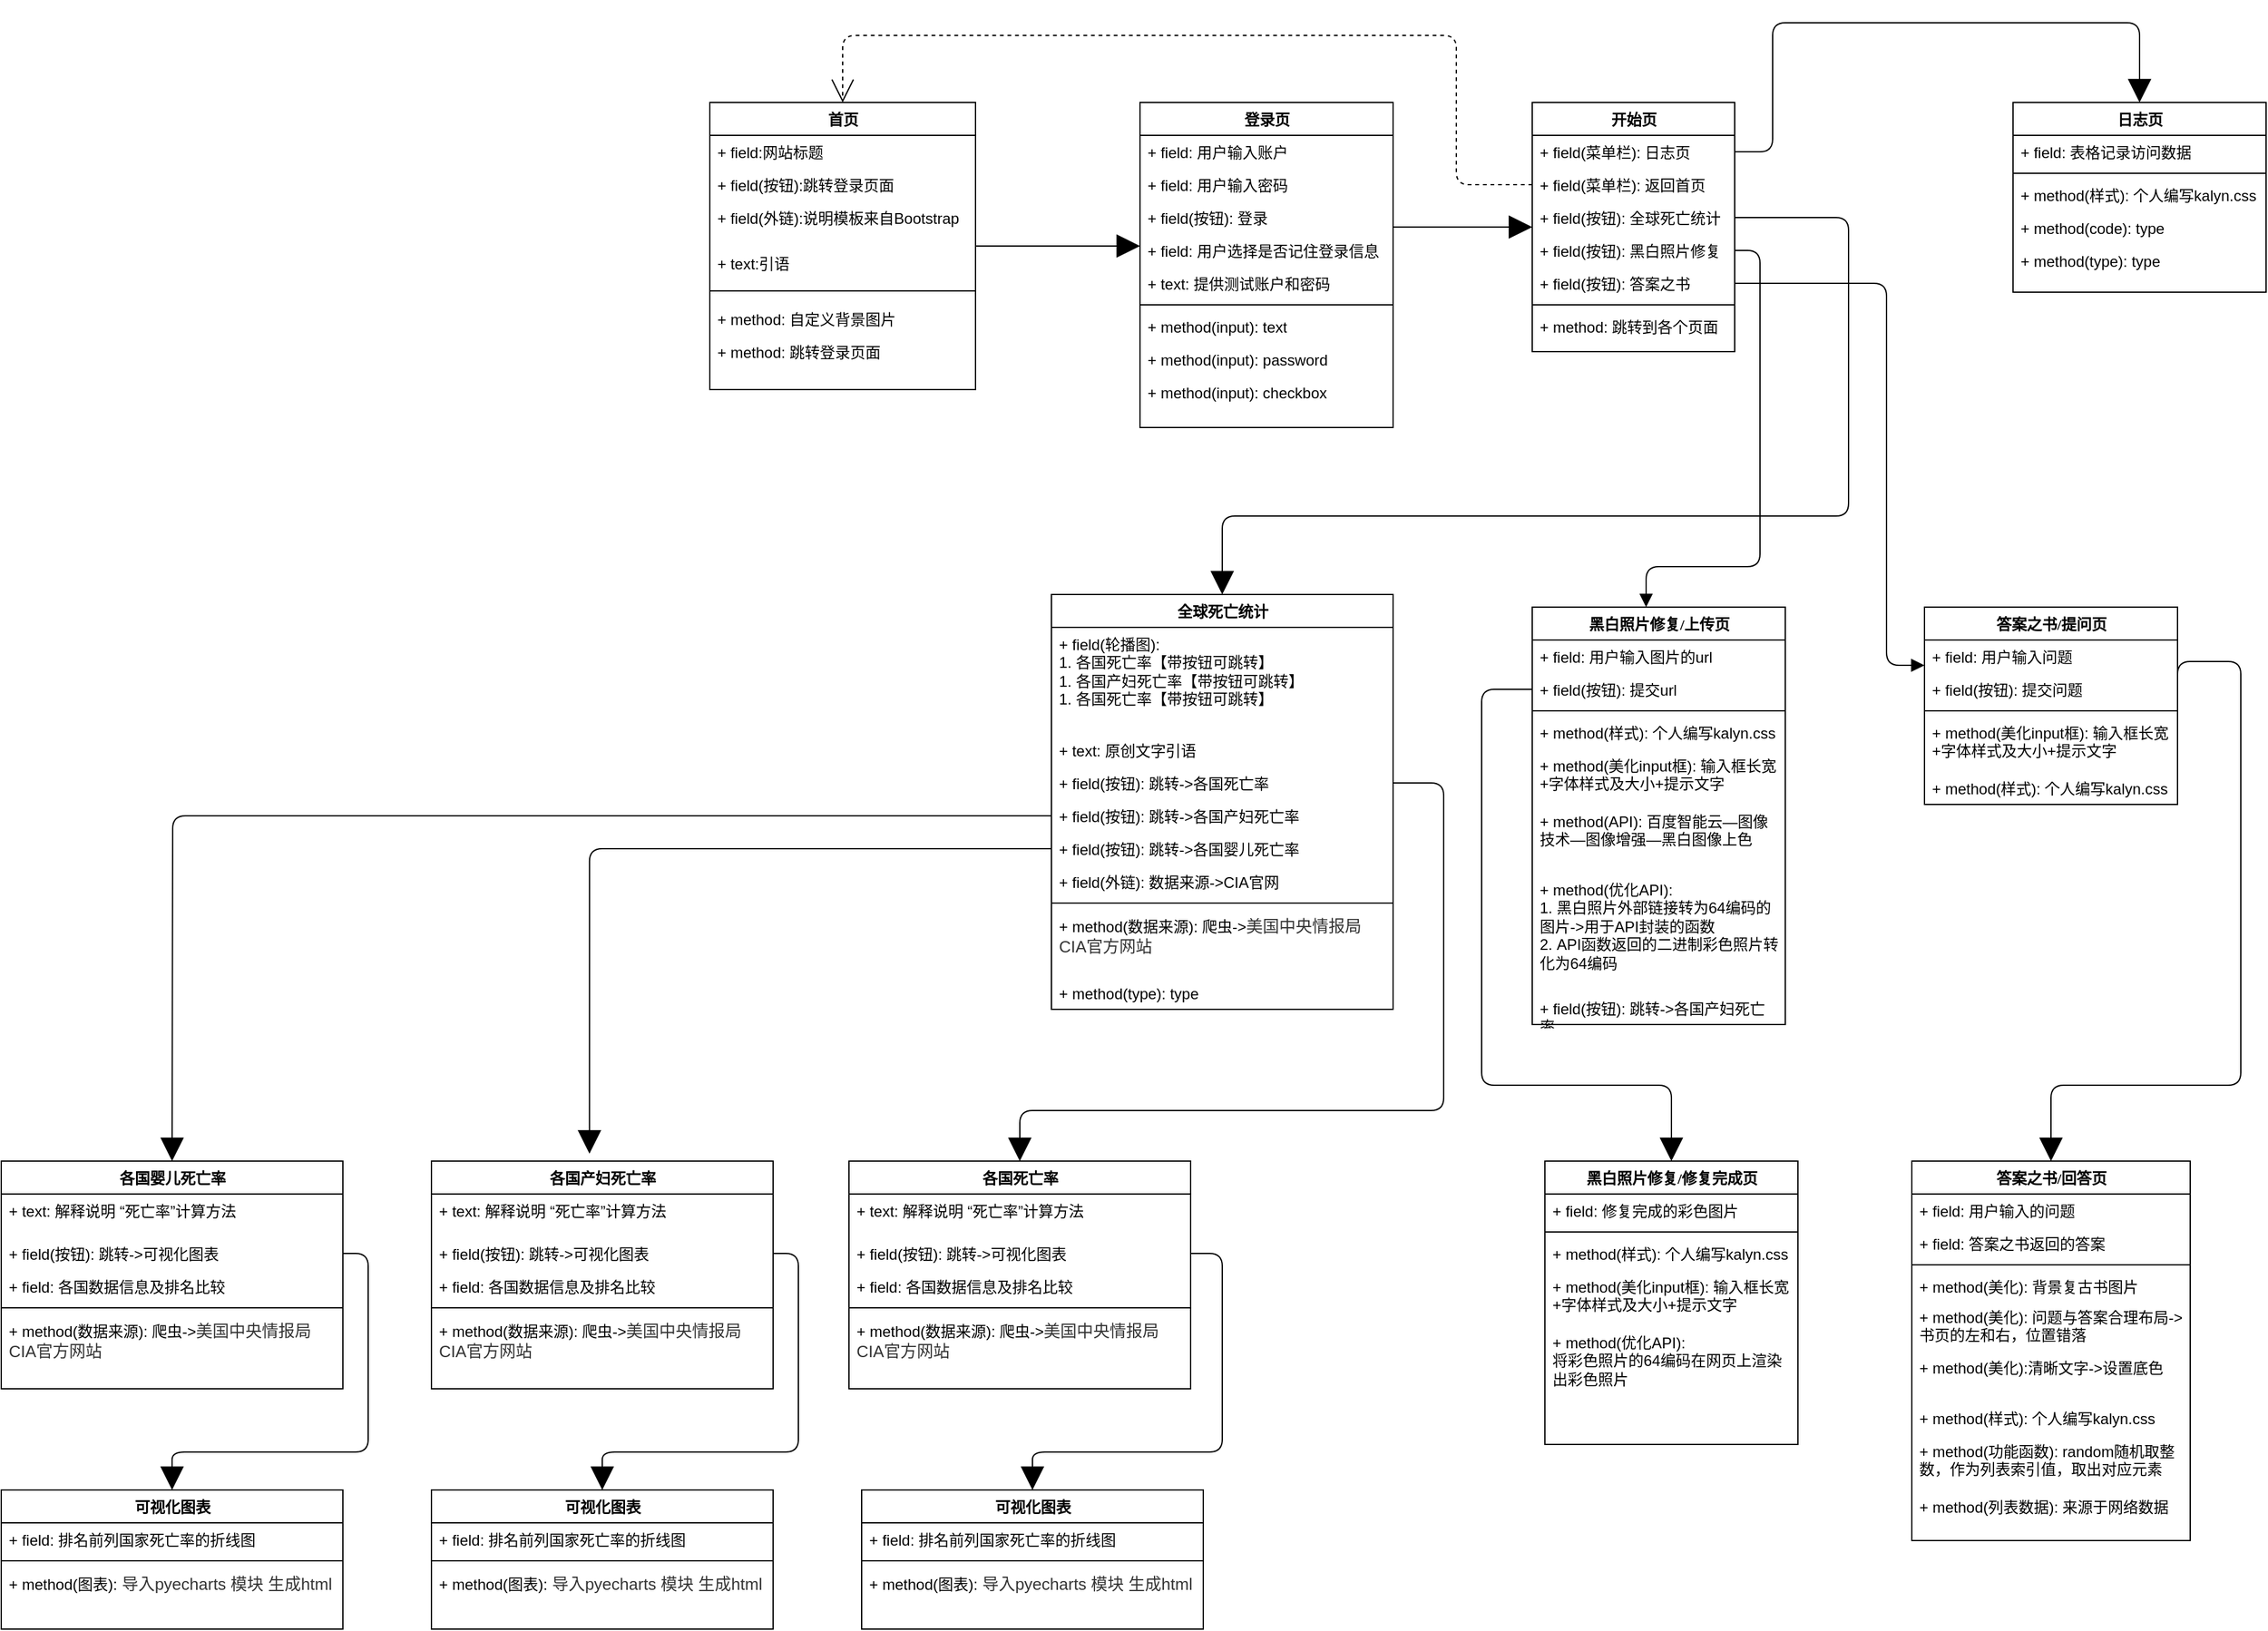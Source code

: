 <mxfile version="14.2.4" type="github">
  <diagram name="Page-1" id="9f46799a-70d6-7492-0946-bef42562c5a5">
    <mxGraphModel dx="2663" dy="762" grid="1" gridSize="10" guides="1" tooltips="1" connect="1" arrows="1" fold="1" page="1" pageScale="1" pageWidth="1100" pageHeight="850" background="#ffffff" math="0" shadow="0">
      <root>
        <mxCell id="0" />
        <mxCell id="1" parent="0" />
        <mxCell id="78961159f06e98e8-17" value="首页" style="swimlane;html=1;fontStyle=1;align=center;verticalAlign=top;childLayout=stackLayout;horizontal=1;startSize=26;horizontalStack=0;resizeParent=1;resizeLast=0;collapsible=1;marginBottom=0;swimlaneFillColor=#ffffff;rounded=0;shadow=0;comic=0;labelBackgroundColor=none;strokeWidth=1;fillColor=none;fontFamily=Verdana;fontSize=12" parent="1" vertex="1">
          <mxGeometry x="90" y="83" width="210" height="227" as="geometry">
            <mxRectangle x="90" y="83" width="60" height="26" as="alternateBounds" />
          </mxGeometry>
        </mxCell>
        <mxCell id="78961159f06e98e8-21" value="+ field:网站标题" style="text;html=1;strokeColor=none;fillColor=none;align=left;verticalAlign=top;spacingLeft=4;spacingRight=4;whiteSpace=wrap;overflow=hidden;rotatable=0;points=[[0,0.5],[1,0.5]];portConstraint=eastwest;" parent="78961159f06e98e8-17" vertex="1">
          <mxGeometry y="26" width="210" height="26" as="geometry" />
        </mxCell>
        <mxCell id="78961159f06e98e8-25" value="+ field(按钮):跳转登录页面" style="text;html=1;strokeColor=none;fillColor=none;align=left;verticalAlign=top;spacingLeft=4;spacingRight=4;whiteSpace=wrap;overflow=hidden;rotatable=0;points=[[0,0.5],[1,0.5]];portConstraint=eastwest;" parent="78961159f06e98e8-17" vertex="1">
          <mxGeometry y="52" width="210" height="26" as="geometry" />
        </mxCell>
        <mxCell id="WasqcAeqAVTy0zBTdF0t-1" value="+ field(外链):说明模板来自Bootstrap" style="text;html=1;strokeColor=none;fillColor=none;align=left;verticalAlign=top;spacingLeft=4;spacingRight=4;whiteSpace=wrap;overflow=hidden;rotatable=0;points=[[0,0.5],[1,0.5]];portConstraint=eastwest;" vertex="1" parent="78961159f06e98e8-17">
          <mxGeometry y="78" width="210" height="36" as="geometry" />
        </mxCell>
        <mxCell id="78961159f06e98e8-23" value="+ text:引语" style="text;html=1;strokeColor=none;fillColor=none;align=left;verticalAlign=top;spacingLeft=4;spacingRight=4;whiteSpace=wrap;overflow=hidden;rotatable=0;points=[[0,0.5],[1,0.5]];portConstraint=eastwest;" parent="78961159f06e98e8-17" vertex="1">
          <mxGeometry y="114" width="210" height="26" as="geometry" />
        </mxCell>
        <mxCell id="78961159f06e98e8-19" value="" style="line;html=1;strokeWidth=1;fillColor=none;align=left;verticalAlign=middle;spacingTop=-1;spacingLeft=3;spacingRight=3;rotatable=0;labelPosition=right;points=[];portConstraint=eastwest;" parent="78961159f06e98e8-17" vertex="1">
          <mxGeometry y="140" width="210" height="18" as="geometry" />
        </mxCell>
        <mxCell id="78961159f06e98e8-20" value="+ method: 自定义背景图片" style="text;html=1;strokeColor=none;fillColor=none;align=left;verticalAlign=top;spacingLeft=4;spacingRight=4;whiteSpace=wrap;overflow=hidden;rotatable=0;points=[[0,0.5],[1,0.5]];portConstraint=eastwest;" parent="78961159f06e98e8-17" vertex="1">
          <mxGeometry y="158" width="210" height="26" as="geometry" />
        </mxCell>
        <mxCell id="78961159f06e98e8-27" value="+ method: 跳转登录页面" style="text;html=1;strokeColor=none;fillColor=none;align=left;verticalAlign=top;spacingLeft=4;spacingRight=4;whiteSpace=wrap;overflow=hidden;rotatable=0;points=[[0,0.5],[1,0.5]];portConstraint=eastwest;" parent="78961159f06e98e8-17" vertex="1">
          <mxGeometry y="184" width="210" height="26" as="geometry" />
        </mxCell>
        <mxCell id="78961159f06e98e8-122" style="edgeStyle=elbowEdgeStyle;html=1;labelBackgroundColor=none;startFill=0;startSize=8;endArrow=block;endFill=1;endSize=16;fontFamily=Verdana;fontSize=12;elbow=vertical;" parent="1" source="78961159f06e98e8-30" target="78961159f06e98e8-43" edge="1">
          <mxGeometry relative="1" as="geometry" />
        </mxCell>
        <mxCell id="78961159f06e98e8-30" value="登录页" style="swimlane;html=1;fontStyle=1;align=center;verticalAlign=top;childLayout=stackLayout;horizontal=1;startSize=26;horizontalStack=0;resizeParent=1;resizeLast=0;collapsible=1;marginBottom=0;swimlaneFillColor=#ffffff;rounded=0;shadow=0;comic=0;labelBackgroundColor=none;strokeWidth=1;fillColor=none;fontFamily=Verdana;fontSize=12" parent="1" vertex="1">
          <mxGeometry x="430" y="83" width="200" height="257" as="geometry">
            <mxRectangle x="430" y="83" width="70" height="26" as="alternateBounds" />
          </mxGeometry>
        </mxCell>
        <mxCell id="78961159f06e98e8-31" value="+ field: 用户输入账户" style="text;html=1;strokeColor=none;fillColor=none;align=left;verticalAlign=top;spacingLeft=4;spacingRight=4;whiteSpace=wrap;overflow=hidden;rotatable=0;points=[[0,0.5],[1,0.5]];portConstraint=eastwest;" parent="78961159f06e98e8-30" vertex="1">
          <mxGeometry y="26" width="200" height="26" as="geometry" />
        </mxCell>
        <mxCell id="78961159f06e98e8-32" value="+ field: 用户输入密码" style="text;html=1;strokeColor=none;fillColor=none;align=left;verticalAlign=top;spacingLeft=4;spacingRight=4;whiteSpace=wrap;overflow=hidden;rotatable=0;points=[[0,0.5],[1,0.5]];portConstraint=eastwest;" parent="78961159f06e98e8-30" vertex="1">
          <mxGeometry y="52" width="200" height="26" as="geometry" />
        </mxCell>
        <mxCell id="78961159f06e98e8-34" value="+ field(按钮): 登录" style="text;html=1;strokeColor=none;fillColor=none;align=left;verticalAlign=top;spacingLeft=4;spacingRight=4;whiteSpace=wrap;overflow=hidden;rotatable=0;points=[[0,0.5],[1,0.5]];portConstraint=eastwest;" parent="78961159f06e98e8-30" vertex="1">
          <mxGeometry y="78" width="200" height="26" as="geometry" />
        </mxCell>
        <mxCell id="WasqcAeqAVTy0zBTdF0t-2" value="+ field: 用户选择是否记住登录信息" style="text;html=1;strokeColor=none;fillColor=none;align=left;verticalAlign=top;spacingLeft=4;spacingRight=4;whiteSpace=wrap;overflow=hidden;rotatable=0;points=[[0,0.5],[1,0.5]];portConstraint=eastwest;" vertex="1" parent="78961159f06e98e8-30">
          <mxGeometry y="104" width="200" height="26" as="geometry" />
        </mxCell>
        <mxCell id="78961159f06e98e8-33" value="+ text: 提供测试账户和密码" style="text;html=1;strokeColor=none;fillColor=none;align=left;verticalAlign=top;spacingLeft=4;spacingRight=4;whiteSpace=wrap;overflow=hidden;rotatable=0;points=[[0,0.5],[1,0.5]];portConstraint=eastwest;" parent="78961159f06e98e8-30" vertex="1">
          <mxGeometry y="130" width="200" height="26" as="geometry" />
        </mxCell>
        <mxCell id="78961159f06e98e8-38" value="" style="line;html=1;strokeWidth=1;fillColor=none;align=left;verticalAlign=middle;spacingTop=-1;spacingLeft=3;spacingRight=3;rotatable=0;labelPosition=right;points=[];portConstraint=eastwest;" parent="78961159f06e98e8-30" vertex="1">
          <mxGeometry y="156" width="200" height="8" as="geometry" />
        </mxCell>
        <mxCell id="78961159f06e98e8-39" value="+ method(input): text" style="text;html=1;strokeColor=none;fillColor=none;align=left;verticalAlign=top;spacingLeft=4;spacingRight=4;whiteSpace=wrap;overflow=hidden;rotatable=0;points=[[0,0.5],[1,0.5]];portConstraint=eastwest;" parent="78961159f06e98e8-30" vertex="1">
          <mxGeometry y="164" width="200" height="26" as="geometry" />
        </mxCell>
        <mxCell id="78961159f06e98e8-40" value="+ method(input): password" style="text;html=1;strokeColor=none;fillColor=none;align=left;verticalAlign=top;spacingLeft=4;spacingRight=4;whiteSpace=wrap;overflow=hidden;rotatable=0;points=[[0,0.5],[1,0.5]];portConstraint=eastwest;" parent="78961159f06e98e8-30" vertex="1">
          <mxGeometry y="190" width="200" height="26" as="geometry" />
        </mxCell>
        <mxCell id="78961159f06e98e8-42" value="+ method(input): checkbox" style="text;html=1;strokeColor=none;fillColor=none;align=left;verticalAlign=top;spacingLeft=4;spacingRight=4;whiteSpace=wrap;overflow=hidden;rotatable=0;points=[[0,0.5],[1,0.5]];portConstraint=eastwest;" parent="78961159f06e98e8-30" vertex="1">
          <mxGeometry y="216" width="200" height="26" as="geometry" />
        </mxCell>
        <mxCell id="78961159f06e98e8-43" value="开始页" style="swimlane;html=1;fontStyle=1;align=center;verticalAlign=top;childLayout=stackLayout;horizontal=1;startSize=26;horizontalStack=0;resizeParent=1;resizeLast=0;collapsible=1;marginBottom=0;swimlaneFillColor=#ffffff;rounded=0;shadow=0;comic=0;labelBackgroundColor=none;strokeWidth=1;fillColor=none;fontFamily=Verdana;fontSize=12" parent="1" vertex="1">
          <mxGeometry x="740" y="83" width="160" height="197" as="geometry" />
        </mxCell>
        <mxCell id="78961159f06e98e8-44" value="+ field(菜单栏): 日志页" style="text;html=1;strokeColor=none;fillColor=none;align=left;verticalAlign=top;spacingLeft=4;spacingRight=4;whiteSpace=wrap;overflow=hidden;rotatable=0;points=[[0,0.5],[1,0.5]];portConstraint=eastwest;" parent="78961159f06e98e8-43" vertex="1">
          <mxGeometry y="26" width="160" height="26" as="geometry" />
        </mxCell>
        <mxCell id="78961159f06e98e8-45" value="+ field(菜单栏): 返回首页" style="text;html=1;strokeColor=none;fillColor=none;align=left;verticalAlign=top;spacingLeft=4;spacingRight=4;whiteSpace=wrap;overflow=hidden;rotatable=0;points=[[0,0.5],[1,0.5]];portConstraint=eastwest;" parent="78961159f06e98e8-43" vertex="1">
          <mxGeometry y="52" width="160" height="26" as="geometry" />
        </mxCell>
        <mxCell id="78961159f06e98e8-49" value="+ field(按钮): 全球死亡统计&amp;nbsp;" style="text;html=1;strokeColor=none;fillColor=none;align=left;verticalAlign=top;spacingLeft=4;spacingRight=4;whiteSpace=wrap;overflow=hidden;rotatable=0;points=[[0,0.5],[1,0.5]];portConstraint=eastwest;" parent="78961159f06e98e8-43" vertex="1">
          <mxGeometry y="78" width="160" height="26" as="geometry" />
        </mxCell>
        <mxCell id="78961159f06e98e8-50" value="+ field(按钮): 黑白照片修复" style="text;html=1;strokeColor=none;fillColor=none;align=left;verticalAlign=top;spacingLeft=4;spacingRight=4;whiteSpace=wrap;overflow=hidden;rotatable=0;points=[[0,0.5],[1,0.5]];portConstraint=eastwest;" parent="78961159f06e98e8-43" vertex="1">
          <mxGeometry y="104" width="160" height="26" as="geometry" />
        </mxCell>
        <mxCell id="WasqcAeqAVTy0zBTdF0t-3" value="+ field(按钮): 答案之书" style="text;html=1;strokeColor=none;fillColor=none;align=left;verticalAlign=top;spacingLeft=4;spacingRight=4;whiteSpace=wrap;overflow=hidden;rotatable=0;points=[[0,0.5],[1,0.5]];portConstraint=eastwest;" vertex="1" parent="78961159f06e98e8-43">
          <mxGeometry y="130" width="160" height="26" as="geometry" />
        </mxCell>
        <mxCell id="78961159f06e98e8-51" value="" style="line;html=1;strokeWidth=1;fillColor=none;align=left;verticalAlign=middle;spacingTop=-1;spacingLeft=3;spacingRight=3;rotatable=0;labelPosition=right;points=[];portConstraint=eastwest;" parent="78961159f06e98e8-43" vertex="1">
          <mxGeometry y="156" width="160" height="8" as="geometry" />
        </mxCell>
        <mxCell id="78961159f06e98e8-52" value="+ method: 跳转到各个页面" style="text;html=1;strokeColor=none;fillColor=none;align=left;verticalAlign=top;spacingLeft=4;spacingRight=4;whiteSpace=wrap;overflow=hidden;rotatable=0;points=[[0,0.5],[1,0.5]];portConstraint=eastwest;" parent="78961159f06e98e8-43" vertex="1">
          <mxGeometry y="164" width="160" height="26" as="geometry" />
        </mxCell>
        <mxCell id="78961159f06e98e8-82" value="全球死亡统计" style="swimlane;html=1;fontStyle=1;align=center;verticalAlign=top;childLayout=stackLayout;horizontal=1;startSize=26;horizontalStack=0;resizeParent=1;resizeLast=0;collapsible=1;marginBottom=0;swimlaneFillColor=#ffffff;rounded=0;shadow=0;comic=0;labelBackgroundColor=none;strokeWidth=1;fillColor=none;fontFamily=Verdana;fontSize=12" parent="1" vertex="1">
          <mxGeometry x="360" y="472" width="270" height="328" as="geometry" />
        </mxCell>
        <mxCell id="78961159f06e98e8-83" value="+ field(轮播图): &lt;br&gt;1. 各国死亡率【带按钮可跳转】&lt;br&gt;1. 各国产妇死亡率【带按钮可跳转】&lt;br&gt;1. 各国死亡率【带按钮可跳转】" style="text;html=1;strokeColor=none;fillColor=none;align=left;verticalAlign=top;spacingLeft=4;spacingRight=4;whiteSpace=wrap;overflow=hidden;rotatable=0;points=[[0,0.5],[1,0.5]];portConstraint=eastwest;" parent="78961159f06e98e8-82" vertex="1">
          <mxGeometry y="26" width="270" height="84" as="geometry" />
        </mxCell>
        <mxCell id="WasqcAeqAVTy0zBTdF0t-51" value="+ text: 原创文字引语" style="text;html=1;strokeColor=none;fillColor=none;align=left;verticalAlign=top;spacingLeft=4;spacingRight=4;whiteSpace=wrap;overflow=hidden;rotatable=0;points=[[0,0.5],[1,0.5]];portConstraint=eastwest;" vertex="1" parent="78961159f06e98e8-82">
          <mxGeometry y="110" width="270" height="26" as="geometry" />
        </mxCell>
        <mxCell id="WasqcAeqAVTy0zBTdF0t-50" value="+ field(按钮): 跳转-&amp;gt;各国死亡率" style="text;html=1;strokeColor=none;fillColor=none;align=left;verticalAlign=top;spacingLeft=4;spacingRight=4;whiteSpace=wrap;overflow=hidden;rotatable=0;points=[[0,0.5],[1,0.5]];portConstraint=eastwest;" vertex="1" parent="78961159f06e98e8-82">
          <mxGeometry y="136" width="270" height="26" as="geometry" />
        </mxCell>
        <mxCell id="WasqcAeqAVTy0zBTdF0t-49" value="+ field(按钮): 跳转-&amp;gt;各国产妇死亡率" style="text;html=1;strokeColor=none;fillColor=none;align=left;verticalAlign=top;spacingLeft=4;spacingRight=4;whiteSpace=wrap;overflow=hidden;rotatable=0;points=[[0,0.5],[1,0.5]];portConstraint=eastwest;" vertex="1" parent="78961159f06e98e8-82">
          <mxGeometry y="162" width="270" height="26" as="geometry" />
        </mxCell>
        <mxCell id="78961159f06e98e8-86" value="+ field(按钮): 跳转-&amp;gt;各国婴儿死亡率" style="text;html=1;strokeColor=none;fillColor=none;align=left;verticalAlign=top;spacingLeft=4;spacingRight=4;whiteSpace=wrap;overflow=hidden;rotatable=0;points=[[0,0.5],[1,0.5]];portConstraint=eastwest;" parent="78961159f06e98e8-82" vertex="1">
          <mxGeometry y="188" width="270" height="26" as="geometry" />
        </mxCell>
        <mxCell id="78961159f06e98e8-89" value="+ field(外链): 数据来源-&amp;gt;CIA官网&amp;nbsp;" style="text;html=1;strokeColor=none;fillColor=none;align=left;verticalAlign=top;spacingLeft=4;spacingRight=4;whiteSpace=wrap;overflow=hidden;rotatable=0;points=[[0,0.5],[1,0.5]];portConstraint=eastwest;" parent="78961159f06e98e8-82" vertex="1">
          <mxGeometry y="214" width="270" height="26" as="geometry" />
        </mxCell>
        <mxCell id="78961159f06e98e8-90" value="" style="line;html=1;strokeWidth=1;fillColor=none;align=left;verticalAlign=middle;spacingTop=-1;spacingLeft=3;spacingRight=3;rotatable=0;labelPosition=right;points=[];portConstraint=eastwest;" parent="78961159f06e98e8-82" vertex="1">
          <mxGeometry y="240" width="270" height="8" as="geometry" />
        </mxCell>
        <mxCell id="78961159f06e98e8-91" value="+ method(数据来源): 爬虫-&amp;gt;&lt;span style=&quot;color: rgb(51 , 51 , 51) ; font-family: &amp;#34;arial&amp;#34; , sans-serif ; font-size: 13px ; background-color: rgb(255 , 255 , 255)&quot;&gt;美国中央情报局CIA官方网站&lt;/span&gt;" style="text;html=1;strokeColor=none;fillColor=none;align=left;verticalAlign=top;spacingLeft=4;spacingRight=4;whiteSpace=wrap;overflow=hidden;rotatable=0;points=[[0,0.5],[1,0.5]];portConstraint=eastwest;" parent="78961159f06e98e8-82" vertex="1">
          <mxGeometry y="248" width="270" height="54" as="geometry" />
        </mxCell>
        <mxCell id="78961159f06e98e8-94" value="+ method(type): type" style="text;html=1;strokeColor=none;fillColor=none;align=left;verticalAlign=top;spacingLeft=4;spacingRight=4;whiteSpace=wrap;overflow=hidden;rotatable=0;points=[[0,0.5],[1,0.5]];portConstraint=eastwest;" parent="78961159f06e98e8-82" vertex="1">
          <mxGeometry y="302" width="270" height="26" as="geometry" />
        </mxCell>
        <mxCell id="78961159f06e98e8-127" style="edgeStyle=orthogonalEdgeStyle;html=1;labelBackgroundColor=none;startFill=1;startSize=8;endArrow=none;endFill=0;endSize=16;fontFamily=Verdana;fontSize=12;startArrow=block;" parent="1" source="78961159f06e98e8-95" target="78961159f06e98e8-50" edge="1">
          <mxGeometry relative="1" as="geometry">
            <Array as="points">
              <mxPoint x="830" y="450" />
              <mxPoint x="920" y="450" />
              <mxPoint x="920" y="200" />
            </Array>
          </mxGeometry>
        </mxCell>
        <mxCell id="78961159f06e98e8-95" value="黑白照片修复/上传页" style="swimlane;html=1;fontStyle=1;align=center;verticalAlign=top;childLayout=stackLayout;horizontal=1;startSize=26;horizontalStack=0;resizeParent=1;resizeLast=0;collapsible=1;marginBottom=0;swimlaneFillColor=#ffffff;rounded=0;shadow=0;comic=0;labelBackgroundColor=none;strokeWidth=1;fillColor=none;fontFamily=Verdana;fontSize=12" parent="1" vertex="1">
          <mxGeometry x="740" y="482" width="200" height="330" as="geometry" />
        </mxCell>
        <mxCell id="WasqcAeqAVTy0zBTdF0t-32" value="+ field: 用户输入图片的url" style="text;html=1;strokeColor=none;fillColor=none;align=left;verticalAlign=top;spacingLeft=4;spacingRight=4;whiteSpace=wrap;overflow=hidden;rotatable=0;points=[[0,0.5],[1,0.5]];portConstraint=eastwest;" vertex="1" parent="78961159f06e98e8-95">
          <mxGeometry y="26" width="200" height="26" as="geometry" />
        </mxCell>
        <mxCell id="WasqcAeqAVTy0zBTdF0t-33" value="+ field(按钮): 提交url" style="text;html=1;strokeColor=none;fillColor=none;align=left;verticalAlign=top;spacingLeft=4;spacingRight=4;whiteSpace=wrap;overflow=hidden;rotatable=0;points=[[0,0.5],[1,0.5]];portConstraint=eastwest;" vertex="1" parent="78961159f06e98e8-95">
          <mxGeometry y="52" width="200" height="26" as="geometry" />
        </mxCell>
        <mxCell id="78961159f06e98e8-103" value="" style="line;html=1;strokeWidth=1;fillColor=none;align=left;verticalAlign=middle;spacingTop=-1;spacingLeft=3;spacingRight=3;rotatable=0;labelPosition=right;points=[];portConstraint=eastwest;" parent="78961159f06e98e8-95" vertex="1">
          <mxGeometry y="78" width="200" height="8" as="geometry" />
        </mxCell>
        <mxCell id="WasqcAeqAVTy0zBTdF0t-35" value="+ method(样式): 个人编写kalyn.css" style="text;html=1;strokeColor=none;fillColor=none;align=left;verticalAlign=top;spacingLeft=4;spacingRight=4;whiteSpace=wrap;overflow=hidden;rotatable=0;points=[[0,0.5],[1,0.5]];portConstraint=eastwest;" vertex="1" parent="78961159f06e98e8-95">
          <mxGeometry y="86" width="200" height="26" as="geometry" />
        </mxCell>
        <mxCell id="WasqcAeqAVTy0zBTdF0t-34" value="+ method(美化input框): 输入框长宽+字体样式及大小+提示文字" style="text;html=1;strokeColor=none;fillColor=none;align=left;verticalAlign=top;spacingLeft=4;spacingRight=4;whiteSpace=wrap;overflow=hidden;rotatable=0;points=[[0,0.5],[1,0.5]];portConstraint=eastwest;" vertex="1" parent="78961159f06e98e8-95">
          <mxGeometry y="112" width="200" height="44" as="geometry" />
        </mxCell>
        <mxCell id="WasqcAeqAVTy0zBTdF0t-29" value="+ method(API): 百度智能云—图像技术—图像增强—黑白图像上色" style="text;html=1;strokeColor=none;fillColor=none;align=left;verticalAlign=top;spacingLeft=4;spacingRight=4;whiteSpace=wrap;overflow=hidden;rotatable=0;points=[[0,0.5],[1,0.5]];portConstraint=eastwest;" vertex="1" parent="78961159f06e98e8-95">
          <mxGeometry y="156" width="200" height="54" as="geometry" />
        </mxCell>
        <mxCell id="WasqcAeqAVTy0zBTdF0t-36" value="+ method(优化API):&amp;nbsp;&lt;br&gt;1. 黑白照片外部链接转为64编码的图片-&amp;gt;用于API封装的函数&lt;br&gt;2. API函数返回的二进制彩色照片转化为64编码" style="text;html=1;strokeColor=none;fillColor=none;align=left;verticalAlign=top;spacingLeft=4;spacingRight=4;whiteSpace=wrap;overflow=hidden;rotatable=0;points=[[0,0.5],[1,0.5]];portConstraint=eastwest;" vertex="1" parent="78961159f06e98e8-95">
          <mxGeometry y="210" width="200" height="94" as="geometry" />
        </mxCell>
        <mxCell id="WasqcAeqAVTy0zBTdF0t-87" value="+ field(按钮): 跳转-&amp;gt;各国产妇死亡率" style="text;html=1;strokeColor=none;fillColor=none;align=left;verticalAlign=top;spacingLeft=4;spacingRight=4;whiteSpace=wrap;overflow=hidden;rotatable=0;points=[[0,0.5],[1,0.5]];portConstraint=eastwest;" vertex="1" parent="78961159f06e98e8-95">
          <mxGeometry y="304" width="200" height="26" as="geometry" />
        </mxCell>
        <mxCell id="78961159f06e98e8-126" style="edgeStyle=orthogonalEdgeStyle;html=1;labelBackgroundColor=none;startFill=1;startSize=8;endArrow=none;endFill=0;endSize=16;fontFamily=Verdana;fontSize=12;entryX=1;entryY=0.5;entryDx=0;entryDy=0;startArrow=block;" parent="1" source="78961159f06e98e8-108" target="WasqcAeqAVTy0zBTdF0t-3" edge="1">
          <mxGeometry relative="1" as="geometry">
            <Array as="points">
              <mxPoint x="1020" y="528" />
              <mxPoint x="1020" y="226" />
            </Array>
          </mxGeometry>
        </mxCell>
        <mxCell id="78961159f06e98e8-108" value="答案之书/提问页" style="swimlane;html=1;fontStyle=1;align=center;verticalAlign=top;childLayout=stackLayout;horizontal=1;startSize=26;horizontalStack=0;resizeParent=1;resizeLast=0;collapsible=1;marginBottom=0;swimlaneFillColor=#ffffff;rounded=0;shadow=0;comic=0;labelBackgroundColor=none;strokeWidth=1;fillColor=none;fontFamily=Verdana;fontSize=12" parent="1" vertex="1">
          <mxGeometry x="1050" y="482" width="200" height="156" as="geometry" />
        </mxCell>
        <mxCell id="78961159f06e98e8-109" value="+ field: 用户输入问题" style="text;html=1;strokeColor=none;fillColor=none;align=left;verticalAlign=top;spacingLeft=4;spacingRight=4;whiteSpace=wrap;overflow=hidden;rotatable=0;points=[[0,0.5],[1,0.5]];portConstraint=eastwest;" parent="78961159f06e98e8-108" vertex="1">
          <mxGeometry y="26" width="200" height="26" as="geometry" />
        </mxCell>
        <mxCell id="78961159f06e98e8-110" value="+ field(按钮): 提交问题" style="text;html=1;strokeColor=none;fillColor=none;align=left;verticalAlign=top;spacingLeft=4;spacingRight=4;whiteSpace=wrap;overflow=hidden;rotatable=0;points=[[0,0.5],[1,0.5]];portConstraint=eastwest;" parent="78961159f06e98e8-108" vertex="1">
          <mxGeometry y="52" width="200" height="26" as="geometry" />
        </mxCell>
        <mxCell id="78961159f06e98e8-116" value="" style="line;html=1;strokeWidth=1;fillColor=none;align=left;verticalAlign=middle;spacingTop=-1;spacingLeft=3;spacingRight=3;rotatable=0;labelPosition=right;points=[];portConstraint=eastwest;" parent="78961159f06e98e8-108" vertex="1">
          <mxGeometry y="78" width="200" height="8" as="geometry" />
        </mxCell>
        <mxCell id="78961159f06e98e8-117" value="+ method(美化input框): 输入框长宽+字体样式及大小+提示文字" style="text;html=1;strokeColor=none;fillColor=none;align=left;verticalAlign=top;spacingLeft=4;spacingRight=4;whiteSpace=wrap;overflow=hidden;rotatable=0;points=[[0,0.5],[1,0.5]];portConstraint=eastwest;" parent="78961159f06e98e8-108" vertex="1">
          <mxGeometry y="86" width="200" height="44" as="geometry" />
        </mxCell>
        <mxCell id="78961159f06e98e8-120" value="+ method(样式): 个人编写kalyn.css" style="text;html=1;strokeColor=none;fillColor=none;align=left;verticalAlign=top;spacingLeft=4;spacingRight=4;whiteSpace=wrap;overflow=hidden;rotatable=0;points=[[0,0.5],[1,0.5]];portConstraint=eastwest;" parent="78961159f06e98e8-108" vertex="1">
          <mxGeometry y="130" width="200" height="26" as="geometry" />
        </mxCell>
        <mxCell id="78961159f06e98e8-121" style="edgeStyle=elbowEdgeStyle;html=1;labelBackgroundColor=none;startFill=0;startSize=8;endArrow=block;endFill=1;endSize=16;fontFamily=Verdana;fontSize=12;elbow=vertical;" parent="1" source="78961159f06e98e8-17" target="78961159f06e98e8-30" edge="1">
          <mxGeometry relative="1" as="geometry">
            <mxPoint x="250" y="259.882" as="sourcePoint" />
          </mxGeometry>
        </mxCell>
        <mxCell id="WasqcAeqAVTy0zBTdF0t-4" style="edgeStyle=orthogonalEdgeStyle;html=1;labelBackgroundColor=none;startFill=0;startSize=8;endArrow=open;endFill=0;endSize=16;fontFamily=Verdana;fontSize=12;dashed=1;exitX=0;exitY=0.5;exitDx=0;exitDy=0;entryX=0.5;entryY=0;entryDx=0;entryDy=0;" edge="1" parent="1" source="78961159f06e98e8-45" target="78961159f06e98e8-17">
          <mxGeometry relative="1" as="geometry">
            <mxPoint x="920" y="140" as="sourcePoint" />
            <mxPoint x="230" y="50" as="targetPoint" />
            <Array as="points">
              <mxPoint x="680" y="148" />
              <mxPoint x="680" y="30" />
              <mxPoint x="195" y="30" />
            </Array>
          </mxGeometry>
        </mxCell>
        <mxCell id="WasqcAeqAVTy0zBTdF0t-5" value="日志页" style="swimlane;html=1;fontStyle=1;align=center;verticalAlign=top;childLayout=stackLayout;horizontal=1;startSize=26;horizontalStack=0;resizeParent=1;resizeLast=0;collapsible=1;marginBottom=0;swimlaneFillColor=#ffffff;rounded=0;shadow=0;comic=0;labelBackgroundColor=none;strokeWidth=1;fillColor=none;fontFamily=Verdana;fontSize=12" vertex="1" parent="1">
          <mxGeometry x="1120" y="83" width="200" height="150" as="geometry" />
        </mxCell>
        <mxCell id="WasqcAeqAVTy0zBTdF0t-6" value="+ field: 表格记录访问数据" style="text;html=1;strokeColor=none;fillColor=none;align=left;verticalAlign=top;spacingLeft=4;spacingRight=4;whiteSpace=wrap;overflow=hidden;rotatable=0;points=[[0,0.5],[1,0.5]];portConstraint=eastwest;" vertex="1" parent="WasqcAeqAVTy0zBTdF0t-5">
          <mxGeometry y="26" width="200" height="26" as="geometry" />
        </mxCell>
        <mxCell id="WasqcAeqAVTy0zBTdF0t-13" value="" style="line;html=1;strokeWidth=1;fillColor=none;align=left;verticalAlign=middle;spacingTop=-1;spacingLeft=3;spacingRight=3;rotatable=0;labelPosition=right;points=[];portConstraint=eastwest;" vertex="1" parent="WasqcAeqAVTy0zBTdF0t-5">
          <mxGeometry y="52" width="200" height="8" as="geometry" />
        </mxCell>
        <mxCell id="WasqcAeqAVTy0zBTdF0t-14" value="+ method(样式): 个人编写kalyn.css" style="text;html=1;strokeColor=none;fillColor=none;align=left;verticalAlign=top;spacingLeft=4;spacingRight=4;whiteSpace=wrap;overflow=hidden;rotatable=0;points=[[0,0.5],[1,0.5]];portConstraint=eastwest;" vertex="1" parent="WasqcAeqAVTy0zBTdF0t-5">
          <mxGeometry y="60" width="200" height="26" as="geometry" />
        </mxCell>
        <mxCell id="WasqcAeqAVTy0zBTdF0t-15" value="+ method(code): type" style="text;html=1;strokeColor=none;fillColor=none;align=left;verticalAlign=top;spacingLeft=4;spacingRight=4;whiteSpace=wrap;overflow=hidden;rotatable=0;points=[[0,0.5],[1,0.5]];portConstraint=eastwest;" vertex="1" parent="WasqcAeqAVTy0zBTdF0t-5">
          <mxGeometry y="86" width="200" height="26" as="geometry" />
        </mxCell>
        <mxCell id="WasqcAeqAVTy0zBTdF0t-16" value="+ method(type): type" style="text;html=1;strokeColor=none;fillColor=none;align=left;verticalAlign=top;spacingLeft=4;spacingRight=4;whiteSpace=wrap;overflow=hidden;rotatable=0;points=[[0,0.5],[1,0.5]];portConstraint=eastwest;" vertex="1" parent="WasqcAeqAVTy0zBTdF0t-5">
          <mxGeometry y="112" width="200" height="26" as="geometry" />
        </mxCell>
        <mxCell id="WasqcAeqAVTy0zBTdF0t-17" style="edgeStyle=orthogonalEdgeStyle;html=1;labelBackgroundColor=none;startFill=0;startSize=8;endArrow=block;endFill=1;endSize=16;fontFamily=Verdana;fontSize=12;elbow=vertical;exitX=1;exitY=0.5;exitDx=0;exitDy=0;entryX=0.5;entryY=0;entryDx=0;entryDy=0;" edge="1" parent="1" source="78961159f06e98e8-44" target="WasqcAeqAVTy0zBTdF0t-5">
          <mxGeometry relative="1" as="geometry">
            <mxPoint x="640" y="191.333" as="sourcePoint" />
            <mxPoint x="1190" y="-10" as="targetPoint" />
            <Array as="points">
              <mxPoint x="930" y="122" />
              <mxPoint x="930" y="20" />
              <mxPoint x="1220" y="20" />
            </Array>
          </mxGeometry>
        </mxCell>
        <mxCell id="WasqcAeqAVTy0zBTdF0t-20" value="答案之书/回答页" style="swimlane;html=1;fontStyle=1;align=center;verticalAlign=top;childLayout=stackLayout;horizontal=1;startSize=26;horizontalStack=0;resizeParent=1;resizeLast=0;collapsible=1;marginBottom=0;swimlaneFillColor=#ffffff;rounded=0;shadow=0;comic=0;labelBackgroundColor=none;strokeWidth=1;fillColor=none;fontFamily=Verdana;fontSize=12" vertex="1" parent="1">
          <mxGeometry x="1040" y="920.0" width="220" height="300" as="geometry" />
        </mxCell>
        <mxCell id="WasqcAeqAVTy0zBTdF0t-21" value="+ field: 用户输入的问题" style="text;html=1;strokeColor=none;fillColor=none;align=left;verticalAlign=top;spacingLeft=4;spacingRight=4;whiteSpace=wrap;overflow=hidden;rotatable=0;points=[[0,0.5],[1,0.5]];portConstraint=eastwest;" vertex="1" parent="WasqcAeqAVTy0zBTdF0t-20">
          <mxGeometry y="26" width="220" height="26" as="geometry" />
        </mxCell>
        <mxCell id="WasqcAeqAVTy0zBTdF0t-37" value="+ field: 答案之书返回的答案" style="text;html=1;strokeColor=none;fillColor=none;align=left;verticalAlign=top;spacingLeft=4;spacingRight=4;whiteSpace=wrap;overflow=hidden;rotatable=0;points=[[0,0.5],[1,0.5]];portConstraint=eastwest;" vertex="1" parent="WasqcAeqAVTy0zBTdF0t-20">
          <mxGeometry y="52" width="220" height="26" as="geometry" />
        </mxCell>
        <mxCell id="WasqcAeqAVTy0zBTdF0t-23" value="" style="line;html=1;strokeWidth=1;fillColor=none;align=left;verticalAlign=middle;spacingTop=-1;spacingLeft=3;spacingRight=3;rotatable=0;labelPosition=right;points=[];portConstraint=eastwest;" vertex="1" parent="WasqcAeqAVTy0zBTdF0t-20">
          <mxGeometry y="78" width="220" height="8" as="geometry" />
        </mxCell>
        <mxCell id="WasqcAeqAVTy0zBTdF0t-24" value="+ method(美化): 背景复古书图片" style="text;html=1;strokeColor=none;fillColor=none;align=left;verticalAlign=top;spacingLeft=4;spacingRight=4;whiteSpace=wrap;overflow=hidden;rotatable=0;points=[[0,0.5],[1,0.5]];portConstraint=eastwest;" vertex="1" parent="WasqcAeqAVTy0zBTdF0t-20">
          <mxGeometry y="86" width="220" height="24" as="geometry" />
        </mxCell>
        <mxCell id="WasqcAeqAVTy0zBTdF0t-27" value="+ method(美化): 问题与答案合理布局-&amp;gt;书页的左和右，位置错落" style="text;html=1;strokeColor=none;fillColor=none;align=left;verticalAlign=top;spacingLeft=4;spacingRight=4;whiteSpace=wrap;overflow=hidden;rotatable=0;points=[[0,0.5],[1,0.5]];portConstraint=eastwest;" vertex="1" parent="WasqcAeqAVTy0zBTdF0t-20">
          <mxGeometry y="110" width="220" height="40" as="geometry" />
        </mxCell>
        <mxCell id="WasqcAeqAVTy0zBTdF0t-28" value="+ method(美化):清晰文字-&amp;gt;设置底色" style="text;html=1;strokeColor=none;fillColor=none;align=left;verticalAlign=top;spacingLeft=4;spacingRight=4;whiteSpace=wrap;overflow=hidden;rotatable=0;points=[[0,0.5],[1,0.5]];portConstraint=eastwest;" vertex="1" parent="WasqcAeqAVTy0zBTdF0t-20">
          <mxGeometry y="150" width="220" height="40" as="geometry" />
        </mxCell>
        <mxCell id="WasqcAeqAVTy0zBTdF0t-25" value="+ method(样式): 个人编写kalyn.css" style="text;html=1;strokeColor=none;fillColor=none;align=left;verticalAlign=top;spacingLeft=4;spacingRight=4;whiteSpace=wrap;overflow=hidden;rotatable=0;points=[[0,0.5],[1,0.5]];portConstraint=eastwest;" vertex="1" parent="WasqcAeqAVTy0zBTdF0t-20">
          <mxGeometry y="190" width="220" height="26" as="geometry" />
        </mxCell>
        <mxCell id="WasqcAeqAVTy0zBTdF0t-31" value="+ method(功能函数): random随机取整数，作为列表索引值，取出对应元素" style="text;html=1;strokeColor=none;fillColor=none;align=left;verticalAlign=top;spacingLeft=4;spacingRight=4;whiteSpace=wrap;overflow=hidden;rotatable=0;points=[[0,0.5],[1,0.5]];portConstraint=eastwest;" vertex="1" parent="WasqcAeqAVTy0zBTdF0t-20">
          <mxGeometry y="216" width="220" height="44" as="geometry" />
        </mxCell>
        <mxCell id="WasqcAeqAVTy0zBTdF0t-30" value="+ method(列表数据): 来源于网络数据" style="text;html=1;strokeColor=none;fillColor=none;align=left;verticalAlign=top;spacingLeft=4;spacingRight=4;whiteSpace=wrap;overflow=hidden;rotatable=0;points=[[0,0.5],[1,0.5]];portConstraint=eastwest;" vertex="1" parent="WasqcAeqAVTy0zBTdF0t-20">
          <mxGeometry y="260" width="220" height="40" as="geometry" />
        </mxCell>
        <mxCell id="WasqcAeqAVTy0zBTdF0t-26" style="edgeStyle=orthogonalEdgeStyle;html=1;labelBackgroundColor=none;startFill=0;startSize=8;endArrow=block;endFill=1;endSize=16;fontFamily=Verdana;fontSize=12;elbow=vertical;exitX=1;exitY=0.5;exitDx=0;exitDy=0;entryX=0.5;entryY=0;entryDx=0;entryDy=0;" edge="1" parent="1" source="78961159f06e98e8-110" target="WasqcAeqAVTy0zBTdF0t-20">
          <mxGeometry relative="1" as="geometry">
            <mxPoint x="640" y="192" as="sourcePoint" />
            <mxPoint x="1190" y="430" as="targetPoint" />
            <Array as="points">
              <mxPoint x="1250" y="525" />
              <mxPoint x="1300" y="525" />
              <mxPoint x="1300" y="860" />
              <mxPoint x="1150" y="860" />
            </Array>
          </mxGeometry>
        </mxCell>
        <mxCell id="WasqcAeqAVTy0zBTdF0t-38" value="黑白照片修复/修复完成页" style="swimlane;html=1;fontStyle=1;align=center;verticalAlign=top;childLayout=stackLayout;horizontal=1;startSize=26;horizontalStack=0;resizeParent=1;resizeLast=0;collapsible=1;marginBottom=0;swimlaneFillColor=#ffffff;rounded=0;shadow=0;comic=0;labelBackgroundColor=none;strokeWidth=1;fillColor=none;fontFamily=Verdana;fontSize=12" vertex="1" parent="1">
          <mxGeometry x="750" y="920" width="200" height="224" as="geometry" />
        </mxCell>
        <mxCell id="WasqcAeqAVTy0zBTdF0t-39" value="+ field: 修复完成的彩色图片" style="text;html=1;strokeColor=none;fillColor=none;align=left;verticalAlign=top;spacingLeft=4;spacingRight=4;whiteSpace=wrap;overflow=hidden;rotatable=0;points=[[0,0.5],[1,0.5]];portConstraint=eastwest;" vertex="1" parent="WasqcAeqAVTy0zBTdF0t-38">
          <mxGeometry y="26" width="200" height="26" as="geometry" />
        </mxCell>
        <mxCell id="WasqcAeqAVTy0zBTdF0t-41" value="" style="line;html=1;strokeWidth=1;fillColor=none;align=left;verticalAlign=middle;spacingTop=-1;spacingLeft=3;spacingRight=3;rotatable=0;labelPosition=right;points=[];portConstraint=eastwest;" vertex="1" parent="WasqcAeqAVTy0zBTdF0t-38">
          <mxGeometry y="52" width="200" height="8" as="geometry" />
        </mxCell>
        <mxCell id="WasqcAeqAVTy0zBTdF0t-43" value="+ method(样式): 个人编写kalyn.css" style="text;html=1;strokeColor=none;fillColor=none;align=left;verticalAlign=top;spacingLeft=4;spacingRight=4;whiteSpace=wrap;overflow=hidden;rotatable=0;points=[[0,0.5],[1,0.5]];portConstraint=eastwest;" vertex="1" parent="WasqcAeqAVTy0zBTdF0t-38">
          <mxGeometry y="60" width="200" height="26" as="geometry" />
        </mxCell>
        <mxCell id="WasqcAeqAVTy0zBTdF0t-44" value="+ method(美化input框): 输入框长宽+字体样式及大小+提示文字" style="text;html=1;strokeColor=none;fillColor=none;align=left;verticalAlign=top;spacingLeft=4;spacingRight=4;whiteSpace=wrap;overflow=hidden;rotatable=0;points=[[0,0.5],[1,0.5]];portConstraint=eastwest;" vertex="1" parent="WasqcAeqAVTy0zBTdF0t-38">
          <mxGeometry y="86" width="200" height="44" as="geometry" />
        </mxCell>
        <mxCell id="WasqcAeqAVTy0zBTdF0t-46" value="+ method(优化API):&amp;nbsp;&lt;br&gt;将彩色照片的64编码在网页上渲染出彩色照片" style="text;html=1;strokeColor=none;fillColor=none;align=left;verticalAlign=top;spacingLeft=4;spacingRight=4;whiteSpace=wrap;overflow=hidden;rotatable=0;points=[[0,0.5],[1,0.5]];portConstraint=eastwest;" vertex="1" parent="WasqcAeqAVTy0zBTdF0t-38">
          <mxGeometry y="130" width="200" height="94" as="geometry" />
        </mxCell>
        <mxCell id="WasqcAeqAVTy0zBTdF0t-47" style="edgeStyle=orthogonalEdgeStyle;html=1;labelBackgroundColor=none;startFill=0;startSize=8;endArrow=block;endFill=1;endSize=16;fontFamily=Verdana;fontSize=12;elbow=vertical;exitX=0;exitY=0.5;exitDx=0;exitDy=0;entryX=0.5;entryY=0;entryDx=0;entryDy=0;" edge="1" parent="1" source="WasqcAeqAVTy0zBTdF0t-33" target="WasqcAeqAVTy0zBTdF0t-38">
          <mxGeometry relative="1" as="geometry">
            <mxPoint x="640.0" y="191.286" as="sourcePoint" />
            <mxPoint x="690" y="740" as="targetPoint" />
            <Array as="points">
              <mxPoint x="700" y="547" />
              <mxPoint x="700" y="860" />
              <mxPoint x="850" y="860" />
            </Array>
          </mxGeometry>
        </mxCell>
        <mxCell id="WasqcAeqAVTy0zBTdF0t-72" value="各国死亡率" style="swimlane;html=1;fontStyle=1;align=center;verticalAlign=top;childLayout=stackLayout;horizontal=1;startSize=26;horizontalStack=0;resizeParent=1;resizeLast=0;collapsible=1;marginBottom=0;swimlaneFillColor=#ffffff;rounded=0;shadow=0;comic=0;labelBackgroundColor=none;strokeWidth=1;fillColor=none;fontFamily=Verdana;fontSize=12" vertex="1" parent="1">
          <mxGeometry x="200" y="920" width="270" height="180" as="geometry" />
        </mxCell>
        <mxCell id="WasqcAeqAVTy0zBTdF0t-73" value="+ text: 解释说明 “死亡率”计算方法&amp;nbsp;" style="text;html=1;strokeColor=none;fillColor=none;align=left;verticalAlign=top;spacingLeft=4;spacingRight=4;whiteSpace=wrap;overflow=hidden;rotatable=0;points=[[0,0.5],[1,0.5]];portConstraint=eastwest;" vertex="1" parent="WasqcAeqAVTy0zBTdF0t-72">
          <mxGeometry y="26" width="270" height="34" as="geometry" />
        </mxCell>
        <mxCell id="WasqcAeqAVTy0zBTdF0t-75" value="+ field(按钮): 跳转-&amp;gt;可视化图表" style="text;html=1;strokeColor=none;fillColor=none;align=left;verticalAlign=top;spacingLeft=4;spacingRight=4;whiteSpace=wrap;overflow=hidden;rotatable=0;points=[[0,0.5],[1,0.5]];portConstraint=eastwest;" vertex="1" parent="WasqcAeqAVTy0zBTdF0t-72">
          <mxGeometry y="60" width="270" height="26" as="geometry" />
        </mxCell>
        <mxCell id="WasqcAeqAVTy0zBTdF0t-76" value="+ field: 各国数据信息及排名比较" style="text;html=1;strokeColor=none;fillColor=none;align=left;verticalAlign=top;spacingLeft=4;spacingRight=4;whiteSpace=wrap;overflow=hidden;rotatable=0;points=[[0,0.5],[1,0.5]];portConstraint=eastwest;" vertex="1" parent="WasqcAeqAVTy0zBTdF0t-72">
          <mxGeometry y="86" width="270" height="26" as="geometry" />
        </mxCell>
        <mxCell id="WasqcAeqAVTy0zBTdF0t-79" value="" style="line;html=1;strokeWidth=1;fillColor=none;align=left;verticalAlign=middle;spacingTop=-1;spacingLeft=3;spacingRight=3;rotatable=0;labelPosition=right;points=[];portConstraint=eastwest;" vertex="1" parent="WasqcAeqAVTy0zBTdF0t-72">
          <mxGeometry y="112" width="270" height="8" as="geometry" />
        </mxCell>
        <mxCell id="WasqcAeqAVTy0zBTdF0t-80" value="+ method(数据来源): 爬虫-&amp;gt;&lt;span style=&quot;color: rgb(51 , 51 , 51) ; font-family: &amp;#34;arial&amp;#34; , sans-serif ; font-size: 13px ; background-color: rgb(255 , 255 , 255)&quot;&gt;美国中央情报局CIA官方网站&lt;/span&gt;" style="text;html=1;strokeColor=none;fillColor=none;align=left;verticalAlign=top;spacingLeft=4;spacingRight=4;whiteSpace=wrap;overflow=hidden;rotatable=0;points=[[0,0.5],[1,0.5]];portConstraint=eastwest;" vertex="1" parent="WasqcAeqAVTy0zBTdF0t-72">
          <mxGeometry y="120" width="270" height="54" as="geometry" />
        </mxCell>
        <mxCell id="WasqcAeqAVTy0zBTdF0t-84" style="edgeStyle=orthogonalEdgeStyle;html=1;labelBackgroundColor=none;startFill=0;startSize=8;endArrow=block;endFill=1;endSize=16;fontFamily=Verdana;fontSize=12;elbow=vertical;exitX=1;exitY=0.5;exitDx=0;exitDy=0;entryX=0.5;entryY=0;entryDx=0;entryDy=0;" edge="1" parent="1" source="78961159f06e98e8-49" target="78961159f06e98e8-82">
          <mxGeometry relative="1" as="geometry">
            <mxPoint x="640" y="192.571" as="sourcePoint" />
            <mxPoint x="750" y="192.571" as="targetPoint" />
            <Array as="points">
              <mxPoint x="990" y="174" />
              <mxPoint x="990" y="410" />
              <mxPoint x="495" y="410" />
            </Array>
          </mxGeometry>
        </mxCell>
        <mxCell id="WasqcAeqAVTy0zBTdF0t-85" style="edgeStyle=orthogonalEdgeStyle;html=1;labelBackgroundColor=none;startFill=0;startSize=8;endArrow=block;endFill=1;endSize=16;fontFamily=Verdana;fontSize=12;elbow=vertical;entryX=0.5;entryY=0;entryDx=0;entryDy=0;exitX=1;exitY=0.5;exitDx=0;exitDy=0;" edge="1" parent="1" source="WasqcAeqAVTy0zBTdF0t-50" target="WasqcAeqAVTy0zBTdF0t-72">
          <mxGeometry relative="1" as="geometry">
            <mxPoint x="640" y="192.571" as="sourcePoint" />
            <mxPoint x="750" y="192.571" as="targetPoint" />
            <Array as="points">
              <mxPoint x="670" y="621" />
              <mxPoint x="670" y="880" />
              <mxPoint x="335" y="880" />
            </Array>
          </mxGeometry>
        </mxCell>
        <mxCell id="WasqcAeqAVTy0zBTdF0t-88" style="edgeStyle=orthogonalEdgeStyle;html=1;labelBackgroundColor=none;startFill=0;startSize=8;endArrow=block;endFill=1;endSize=16;fontFamily=Verdana;fontSize=12;elbow=vertical;exitX=0;exitY=0.5;exitDx=0;exitDy=0;entryX=0.5;entryY=0;entryDx=0;entryDy=0;" edge="1" parent="1" source="WasqcAeqAVTy0zBTdF0t-49">
          <mxGeometry relative="1" as="geometry">
            <mxPoint x="640" y="191.333" as="sourcePoint" />
            <mxPoint x="-335" y="920" as="targetPoint" />
          </mxGeometry>
        </mxCell>
        <mxCell id="WasqcAeqAVTy0zBTdF0t-89" style="edgeStyle=orthogonalEdgeStyle;html=1;labelBackgroundColor=none;startFill=0;startSize=8;endArrow=block;endFill=1;endSize=16;fontFamily=Verdana;fontSize=12;elbow=vertical;exitX=0;exitY=0.5;exitDx=0;exitDy=0;entryX=0.444;entryY=-0.018;entryDx=0;entryDy=0;entryPerimeter=0;" edge="1" parent="1" source="78961159f06e98e8-86">
          <mxGeometry relative="1" as="geometry">
            <mxPoint x="370" y="657" as="sourcePoint" />
            <mxPoint x="-5.12" y="914.096" as="targetPoint" />
            <Array as="points">
              <mxPoint x="-5" y="673" />
            </Array>
          </mxGeometry>
        </mxCell>
        <mxCell id="WasqcAeqAVTy0zBTdF0t-90" value="各国产妇死亡率" style="swimlane;html=1;fontStyle=1;align=center;verticalAlign=top;childLayout=stackLayout;horizontal=1;startSize=26;horizontalStack=0;resizeParent=1;resizeLast=0;collapsible=1;marginBottom=0;swimlaneFillColor=#ffffff;rounded=0;shadow=0;comic=0;labelBackgroundColor=none;strokeWidth=1;fillColor=none;fontFamily=Verdana;fontSize=12" vertex="1" parent="1">
          <mxGeometry x="-130" y="920" width="270" height="180" as="geometry" />
        </mxCell>
        <mxCell id="WasqcAeqAVTy0zBTdF0t-91" value="+ text: 解释说明 “死亡率”计算方法&amp;nbsp;" style="text;html=1;strokeColor=none;fillColor=none;align=left;verticalAlign=top;spacingLeft=4;spacingRight=4;whiteSpace=wrap;overflow=hidden;rotatable=0;points=[[0,0.5],[1,0.5]];portConstraint=eastwest;" vertex="1" parent="WasqcAeqAVTy0zBTdF0t-90">
          <mxGeometry y="26" width="270" height="34" as="geometry" />
        </mxCell>
        <mxCell id="WasqcAeqAVTy0zBTdF0t-92" value="+ field(按钮): 跳转-&amp;gt;可视化图表" style="text;html=1;strokeColor=none;fillColor=none;align=left;verticalAlign=top;spacingLeft=4;spacingRight=4;whiteSpace=wrap;overflow=hidden;rotatable=0;points=[[0,0.5],[1,0.5]];portConstraint=eastwest;" vertex="1" parent="WasqcAeqAVTy0zBTdF0t-90">
          <mxGeometry y="60" width="270" height="26" as="geometry" />
        </mxCell>
        <mxCell id="WasqcAeqAVTy0zBTdF0t-93" value="+ field: 各国数据信息及排名比较" style="text;html=1;strokeColor=none;fillColor=none;align=left;verticalAlign=top;spacingLeft=4;spacingRight=4;whiteSpace=wrap;overflow=hidden;rotatable=0;points=[[0,0.5],[1,0.5]];portConstraint=eastwest;" vertex="1" parent="WasqcAeqAVTy0zBTdF0t-90">
          <mxGeometry y="86" width="270" height="26" as="geometry" />
        </mxCell>
        <mxCell id="WasqcAeqAVTy0zBTdF0t-94" value="" style="line;html=1;strokeWidth=1;fillColor=none;align=left;verticalAlign=middle;spacingTop=-1;spacingLeft=3;spacingRight=3;rotatable=0;labelPosition=right;points=[];portConstraint=eastwest;" vertex="1" parent="WasqcAeqAVTy0zBTdF0t-90">
          <mxGeometry y="112" width="270" height="8" as="geometry" />
        </mxCell>
        <mxCell id="WasqcAeqAVTy0zBTdF0t-95" value="+ method(数据来源): 爬虫-&amp;gt;&lt;span style=&quot;color: rgb(51 , 51 , 51) ; font-family: &amp;#34;arial&amp;#34; , sans-serif ; font-size: 13px ; background-color: rgb(255 , 255 , 255)&quot;&gt;美国中央情报局CIA官方网站&lt;/span&gt;" style="text;html=1;strokeColor=none;fillColor=none;align=left;verticalAlign=top;spacingLeft=4;spacingRight=4;whiteSpace=wrap;overflow=hidden;rotatable=0;points=[[0,0.5],[1,0.5]];portConstraint=eastwest;" vertex="1" parent="WasqcAeqAVTy0zBTdF0t-90">
          <mxGeometry y="120" width="270" height="54" as="geometry" />
        </mxCell>
        <mxCell id="WasqcAeqAVTy0zBTdF0t-96" value="各国婴儿死亡率" style="swimlane;html=1;fontStyle=1;align=center;verticalAlign=top;childLayout=stackLayout;horizontal=1;startSize=26;horizontalStack=0;resizeParent=1;resizeLast=0;collapsible=1;marginBottom=0;swimlaneFillColor=#ffffff;rounded=0;shadow=0;comic=0;labelBackgroundColor=none;strokeWidth=1;fillColor=none;fontFamily=Verdana;fontSize=12" vertex="1" parent="1">
          <mxGeometry x="-470" y="920" width="270" height="180" as="geometry" />
        </mxCell>
        <mxCell id="WasqcAeqAVTy0zBTdF0t-97" value="+ text: 解释说明 “死亡率”计算方法&amp;nbsp;" style="text;html=1;strokeColor=none;fillColor=none;align=left;verticalAlign=top;spacingLeft=4;spacingRight=4;whiteSpace=wrap;overflow=hidden;rotatable=0;points=[[0,0.5],[1,0.5]];portConstraint=eastwest;" vertex="1" parent="WasqcAeqAVTy0zBTdF0t-96">
          <mxGeometry y="26" width="270" height="34" as="geometry" />
        </mxCell>
        <mxCell id="WasqcAeqAVTy0zBTdF0t-98" value="+ field(按钮): 跳转-&amp;gt;可视化图表" style="text;html=1;strokeColor=none;fillColor=none;align=left;verticalAlign=top;spacingLeft=4;spacingRight=4;whiteSpace=wrap;overflow=hidden;rotatable=0;points=[[0,0.5],[1,0.5]];portConstraint=eastwest;" vertex="1" parent="WasqcAeqAVTy0zBTdF0t-96">
          <mxGeometry y="60" width="270" height="26" as="geometry" />
        </mxCell>
        <mxCell id="WasqcAeqAVTy0zBTdF0t-99" value="+ field: 各国数据信息及排名比较" style="text;html=1;strokeColor=none;fillColor=none;align=left;verticalAlign=top;spacingLeft=4;spacingRight=4;whiteSpace=wrap;overflow=hidden;rotatable=0;points=[[0,0.5],[1,0.5]];portConstraint=eastwest;" vertex="1" parent="WasqcAeqAVTy0zBTdF0t-96">
          <mxGeometry y="86" width="270" height="26" as="geometry" />
        </mxCell>
        <mxCell id="WasqcAeqAVTy0zBTdF0t-100" value="" style="line;html=1;strokeWidth=1;fillColor=none;align=left;verticalAlign=middle;spacingTop=-1;spacingLeft=3;spacingRight=3;rotatable=0;labelPosition=right;points=[];portConstraint=eastwest;" vertex="1" parent="WasqcAeqAVTy0zBTdF0t-96">
          <mxGeometry y="112" width="270" height="8" as="geometry" />
        </mxCell>
        <mxCell id="WasqcAeqAVTy0zBTdF0t-101" value="+ method(数据来源): 爬虫-&amp;gt;&lt;span style=&quot;color: rgb(51 , 51 , 51) ; font-family: &amp;#34;arial&amp;#34; , sans-serif ; font-size: 13px ; background-color: rgb(255 , 255 , 255)&quot;&gt;美国中央情报局CIA官方网站&lt;/span&gt;" style="text;html=1;strokeColor=none;fillColor=none;align=left;verticalAlign=top;spacingLeft=4;spacingRight=4;whiteSpace=wrap;overflow=hidden;rotatable=0;points=[[0,0.5],[1,0.5]];portConstraint=eastwest;" vertex="1" parent="WasqcAeqAVTy0zBTdF0t-96">
          <mxGeometry y="120" width="270" height="54" as="geometry" />
        </mxCell>
        <mxCell id="WasqcAeqAVTy0zBTdF0t-102" value="可视化图表" style="swimlane;html=1;fontStyle=1;align=center;verticalAlign=top;childLayout=stackLayout;horizontal=1;startSize=26;horizontalStack=0;resizeParent=1;resizeLast=0;collapsible=1;marginBottom=0;swimlaneFillColor=#ffffff;rounded=0;shadow=0;comic=0;labelBackgroundColor=none;strokeWidth=1;fillColor=none;fontFamily=Verdana;fontSize=12" vertex="1" parent="1">
          <mxGeometry x="-130" y="1180" width="270" height="110" as="geometry" />
        </mxCell>
        <mxCell id="WasqcAeqAVTy0zBTdF0t-105" value="+ field: 排名前列国家死亡率的折线图" style="text;html=1;strokeColor=none;fillColor=none;align=left;verticalAlign=top;spacingLeft=4;spacingRight=4;whiteSpace=wrap;overflow=hidden;rotatable=0;points=[[0,0.5],[1,0.5]];portConstraint=eastwest;" vertex="1" parent="WasqcAeqAVTy0zBTdF0t-102">
          <mxGeometry y="26" width="270" height="26" as="geometry" />
        </mxCell>
        <mxCell id="WasqcAeqAVTy0zBTdF0t-106" value="" style="line;html=1;strokeWidth=1;fillColor=none;align=left;verticalAlign=middle;spacingTop=-1;spacingLeft=3;spacingRight=3;rotatable=0;labelPosition=right;points=[];portConstraint=eastwest;" vertex="1" parent="WasqcAeqAVTy0zBTdF0t-102">
          <mxGeometry y="52" width="270" height="8" as="geometry" />
        </mxCell>
        <mxCell id="WasqcAeqAVTy0zBTdF0t-107" value="+ method(图表):&lt;font color=&quot;#333333&quot; face=&quot;arial, sans-serif&quot;&gt;&lt;span style=&quot;font-size: 13px ; background-color: rgb(255 , 255 , 255)&quot;&gt;&amp;nbsp;导入pyecharts 模块 生成html&lt;/span&gt;&lt;/font&gt;" style="text;html=1;strokeColor=none;fillColor=none;align=left;verticalAlign=top;spacingLeft=4;spacingRight=4;whiteSpace=wrap;overflow=hidden;rotatable=0;points=[[0,0.5],[1,0.5]];portConstraint=eastwest;" vertex="1" parent="WasqcAeqAVTy0zBTdF0t-102">
          <mxGeometry y="60" width="270" height="40" as="geometry" />
        </mxCell>
        <mxCell id="WasqcAeqAVTy0zBTdF0t-108" value="可视化图表" style="swimlane;html=1;fontStyle=1;align=center;verticalAlign=top;childLayout=stackLayout;horizontal=1;startSize=26;horizontalStack=0;resizeParent=1;resizeLast=0;collapsible=1;marginBottom=0;swimlaneFillColor=#ffffff;rounded=0;shadow=0;comic=0;labelBackgroundColor=none;strokeWidth=1;fillColor=none;fontFamily=Verdana;fontSize=12" vertex="1" parent="1">
          <mxGeometry x="-470" y="1180" width="270" height="110" as="geometry" />
        </mxCell>
        <mxCell id="WasqcAeqAVTy0zBTdF0t-109" value="+ field: 排名前列国家死亡率的折线图" style="text;html=1;strokeColor=none;fillColor=none;align=left;verticalAlign=top;spacingLeft=4;spacingRight=4;whiteSpace=wrap;overflow=hidden;rotatable=0;points=[[0,0.5],[1,0.5]];portConstraint=eastwest;" vertex="1" parent="WasqcAeqAVTy0zBTdF0t-108">
          <mxGeometry y="26" width="270" height="26" as="geometry" />
        </mxCell>
        <mxCell id="WasqcAeqAVTy0zBTdF0t-110" value="" style="line;html=1;strokeWidth=1;fillColor=none;align=left;verticalAlign=middle;spacingTop=-1;spacingLeft=3;spacingRight=3;rotatable=0;labelPosition=right;points=[];portConstraint=eastwest;" vertex="1" parent="WasqcAeqAVTy0zBTdF0t-108">
          <mxGeometry y="52" width="270" height="8" as="geometry" />
        </mxCell>
        <mxCell id="WasqcAeqAVTy0zBTdF0t-111" value="+ method(图表):&lt;font color=&quot;#333333&quot; face=&quot;arial, sans-serif&quot;&gt;&lt;span style=&quot;font-size: 13px ; background-color: rgb(255 , 255 , 255)&quot;&gt;&amp;nbsp;导入pyecharts 模块 生成html&lt;/span&gt;&lt;/font&gt;" style="text;html=1;strokeColor=none;fillColor=none;align=left;verticalAlign=top;spacingLeft=4;spacingRight=4;whiteSpace=wrap;overflow=hidden;rotatable=0;points=[[0,0.5],[1,0.5]];portConstraint=eastwest;" vertex="1" parent="WasqcAeqAVTy0zBTdF0t-108">
          <mxGeometry y="60" width="270" height="40" as="geometry" />
        </mxCell>
        <mxCell id="WasqcAeqAVTy0zBTdF0t-112" value="可视化图表" style="swimlane;html=1;fontStyle=1;align=center;verticalAlign=top;childLayout=stackLayout;horizontal=1;startSize=26;horizontalStack=0;resizeParent=1;resizeLast=0;collapsible=1;marginBottom=0;swimlaneFillColor=#ffffff;rounded=0;shadow=0;comic=0;labelBackgroundColor=none;strokeWidth=1;fillColor=none;fontFamily=Verdana;fontSize=12" vertex="1" parent="1">
          <mxGeometry x="210" y="1180" width="270" height="110" as="geometry" />
        </mxCell>
        <mxCell id="WasqcAeqAVTy0zBTdF0t-113" value="+ field: 排名前列国家死亡率的折线图" style="text;html=1;strokeColor=none;fillColor=none;align=left;verticalAlign=top;spacingLeft=4;spacingRight=4;whiteSpace=wrap;overflow=hidden;rotatable=0;points=[[0,0.5],[1,0.5]];portConstraint=eastwest;" vertex="1" parent="WasqcAeqAVTy0zBTdF0t-112">
          <mxGeometry y="26" width="270" height="26" as="geometry" />
        </mxCell>
        <mxCell id="WasqcAeqAVTy0zBTdF0t-114" value="" style="line;html=1;strokeWidth=1;fillColor=none;align=left;verticalAlign=middle;spacingTop=-1;spacingLeft=3;spacingRight=3;rotatable=0;labelPosition=right;points=[];portConstraint=eastwest;" vertex="1" parent="WasqcAeqAVTy0zBTdF0t-112">
          <mxGeometry y="52" width="270" height="8" as="geometry" />
        </mxCell>
        <mxCell id="WasqcAeqAVTy0zBTdF0t-115" value="+ method(图表):&lt;font color=&quot;#333333&quot; face=&quot;arial, sans-serif&quot;&gt;&lt;span style=&quot;font-size: 13px ; background-color: rgb(255 , 255 , 255)&quot;&gt;&amp;nbsp;导入pyecharts 模块 生成html&lt;/span&gt;&lt;/font&gt;" style="text;html=1;strokeColor=none;fillColor=none;align=left;verticalAlign=top;spacingLeft=4;spacingRight=4;whiteSpace=wrap;overflow=hidden;rotatable=0;points=[[0,0.5],[1,0.5]];portConstraint=eastwest;" vertex="1" parent="WasqcAeqAVTy0zBTdF0t-112">
          <mxGeometry y="60" width="270" height="40" as="geometry" />
        </mxCell>
        <mxCell id="WasqcAeqAVTy0zBTdF0t-116" style="edgeStyle=orthogonalEdgeStyle;html=1;labelBackgroundColor=none;startFill=0;startSize=8;endArrow=block;endFill=1;endSize=16;fontFamily=Verdana;fontSize=12;elbow=vertical;exitX=1;exitY=0.5;exitDx=0;exitDy=0;entryX=0.5;entryY=0;entryDx=0;entryDy=0;" edge="1" parent="1" source="WasqcAeqAVTy0zBTdF0t-98" target="WasqcAeqAVTy0zBTdF0t-108">
          <mxGeometry relative="1" as="geometry">
            <mxPoint x="370" y="683" as="sourcePoint" />
            <mxPoint x="4.88" y="924.096" as="targetPoint" />
            <Array as="points">
              <mxPoint x="-180" y="993" />
              <mxPoint x="-180" y="1150" />
              <mxPoint x="-335" y="1150" />
            </Array>
          </mxGeometry>
        </mxCell>
        <mxCell id="WasqcAeqAVTy0zBTdF0t-117" style="edgeStyle=orthogonalEdgeStyle;html=1;labelBackgroundColor=none;startFill=0;startSize=8;endArrow=block;endFill=1;endSize=16;fontFamily=Verdana;fontSize=12;elbow=vertical;exitX=1;exitY=0.5;exitDx=0;exitDy=0;entryX=0.5;entryY=0;entryDx=0;entryDy=0;" edge="1" parent="1" source="WasqcAeqAVTy0zBTdF0t-92" target="WasqcAeqAVTy0zBTdF0t-102">
          <mxGeometry relative="1" as="geometry">
            <mxPoint x="-190" y="1003.0" as="sourcePoint" />
            <mxPoint x="-325" y="1190" as="targetPoint" />
            <Array as="points">
              <mxPoint x="160" y="993" />
              <mxPoint x="160" y="1150" />
              <mxPoint x="5" y="1150" />
            </Array>
          </mxGeometry>
        </mxCell>
        <mxCell id="WasqcAeqAVTy0zBTdF0t-118" style="edgeStyle=orthogonalEdgeStyle;html=1;labelBackgroundColor=none;startFill=0;startSize=8;endArrow=block;endFill=1;endSize=16;fontFamily=Verdana;fontSize=12;elbow=vertical;exitX=1;exitY=0.5;exitDx=0;exitDy=0;entryX=0.5;entryY=0;entryDx=0;entryDy=0;" edge="1" parent="1" source="WasqcAeqAVTy0zBTdF0t-75" target="WasqcAeqAVTy0zBTdF0t-112">
          <mxGeometry relative="1" as="geometry">
            <mxPoint x="795" y="993" as="sourcePoint" />
            <mxPoint x="350" y="1170" as="targetPoint" />
            <Array as="points">
              <mxPoint x="495" y="993" />
              <mxPoint x="495" y="1150" />
              <mxPoint x="345" y="1150" />
            </Array>
          </mxGeometry>
        </mxCell>
      </root>
    </mxGraphModel>
  </diagram>
</mxfile>

